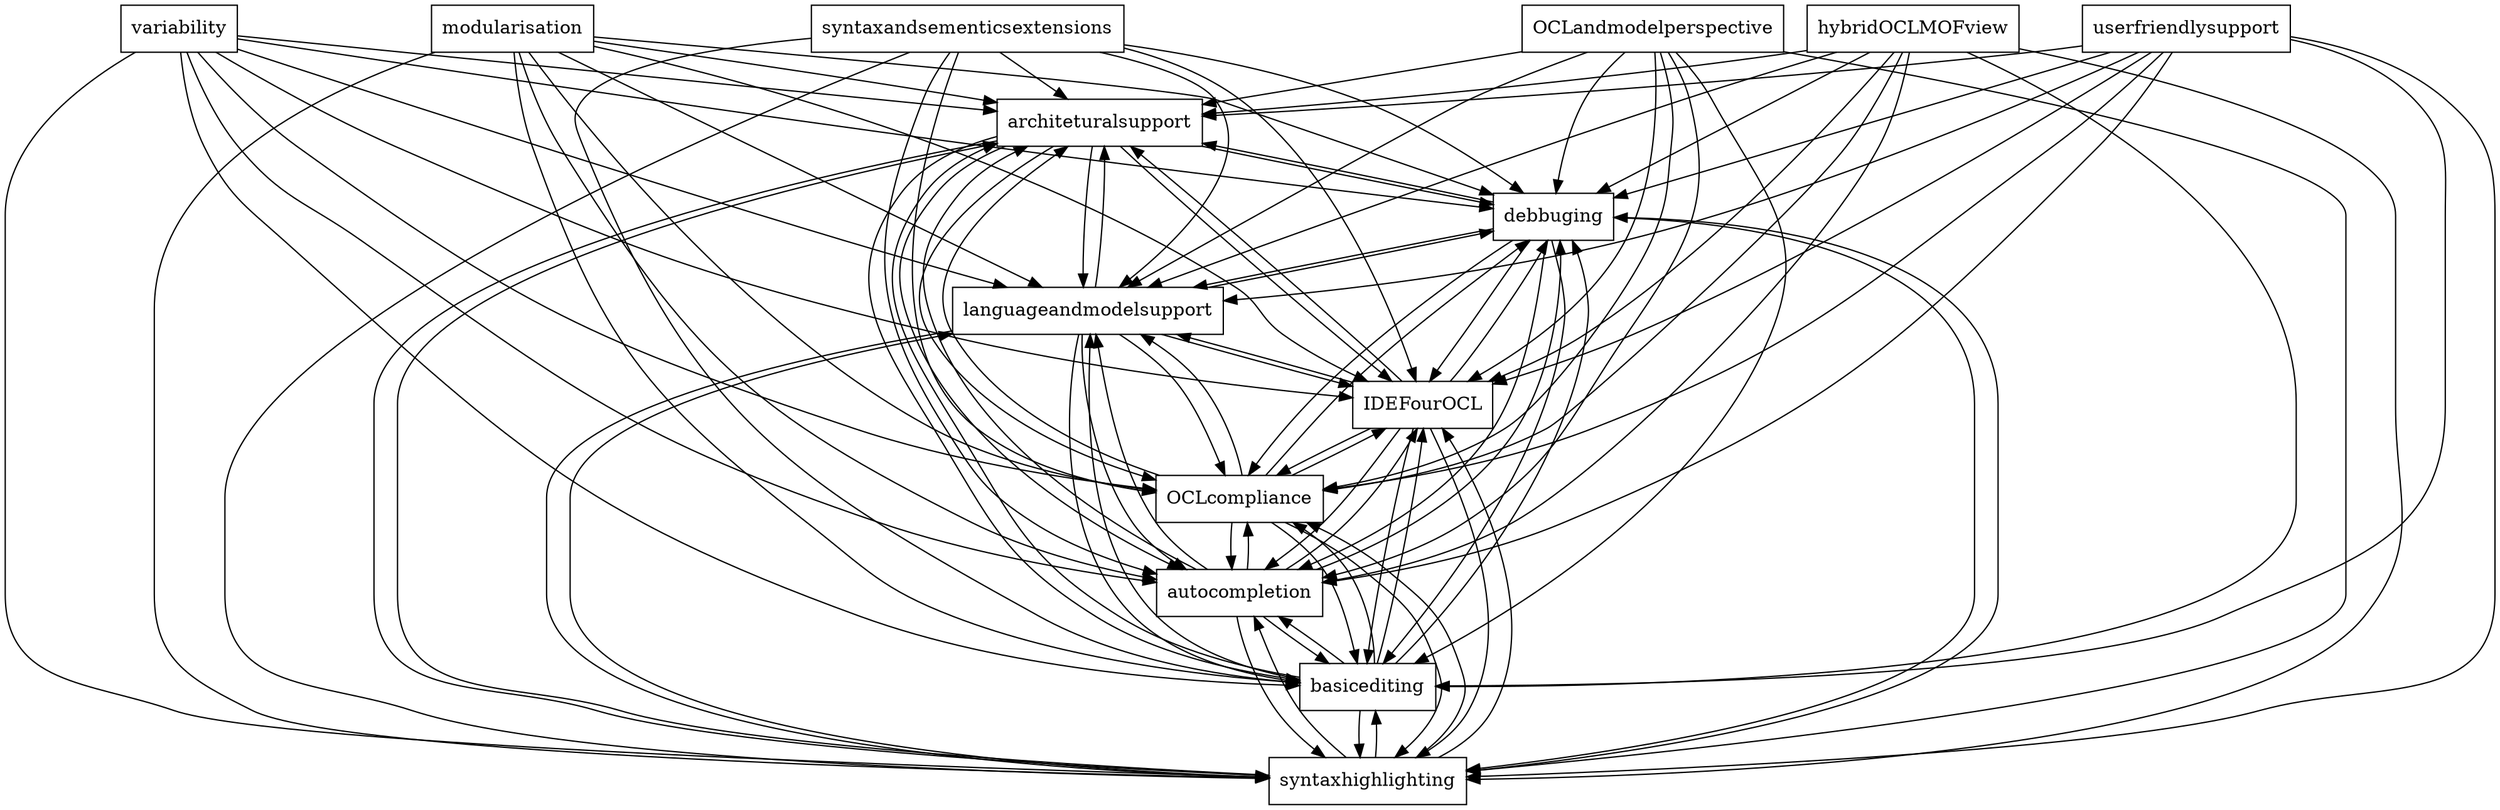 digraph{
graph [rankdir=TB];
node [shape=box];
edge [arrowhead=normal];
0[label="OCLandmodelperspective",]
1[label="variability",]
2[label="architeturalsupport",]
3[label="debbuging",]
4[label="syntaxhighlighting",]
5[label="modularisation",]
6[label="basicediting",]
7[label="syntaxandsementicsextensions",]
8[label="autocompletion",]
9[label="OCLcompliance",]
10[label="IDEFourOCL",]
11[label="hybridOCLMOFview",]
12[label="userfriendlysupport",]
13[label="languageandmodelsupport",]
0->2[label="",]
0->3[label="",]
0->4[label="",]
0->6[label="",]
0->8[label="",]
0->9[label="",]
0->10[label="",]
0->13[label="",]
1->2[label="",]
1->3[label="",]
1->4[label="",]
1->6[label="",]
1->8[label="",]
1->9[label="",]
1->10[label="",]
1->13[label="",]
2->3[label="",]
2->4[label="",]
2->6[label="",]
2->8[label="",]
2->9[label="",]
2->10[label="",]
2->13[label="",]
3->2[label="",]
3->4[label="",]
3->6[label="",]
3->8[label="",]
3->9[label="",]
3->10[label="",]
3->13[label="",]
4->2[label="",]
4->3[label="",]
4->6[label="",]
4->8[label="",]
4->9[label="",]
4->10[label="",]
4->13[label="",]
5->2[label="",]
5->3[label="",]
5->4[label="",]
5->6[label="",]
5->8[label="",]
5->9[label="",]
5->10[label="",]
5->13[label="",]
6->2[label="",]
6->3[label="",]
6->4[label="",]
6->8[label="",]
6->9[label="",]
6->10[label="",]
6->13[label="",]
7->2[label="",]
7->3[label="",]
7->4[label="",]
7->6[label="",]
7->8[label="",]
7->9[label="",]
7->10[label="",]
7->13[label="",]
8->2[label="",]
8->3[label="",]
8->4[label="",]
8->6[label="",]
8->9[label="",]
8->10[label="",]
8->13[label="",]
9->2[label="",]
9->3[label="",]
9->4[label="",]
9->6[label="",]
9->8[label="",]
9->10[label="",]
9->13[label="",]
10->2[label="",]
10->3[label="",]
10->4[label="",]
10->6[label="",]
10->8[label="",]
10->9[label="",]
10->13[label="",]
11->2[label="",]
11->3[label="",]
11->4[label="",]
11->6[label="",]
11->8[label="",]
11->9[label="",]
11->10[label="",]
11->13[label="",]
12->2[label="",]
12->3[label="",]
12->4[label="",]
12->6[label="",]
12->8[label="",]
12->9[label="",]
12->10[label="",]
12->13[label="",]
13->2[label="",]
13->3[label="",]
13->4[label="",]
13->6[label="",]
13->8[label="",]
13->9[label="",]
13->10[label="",]
}
